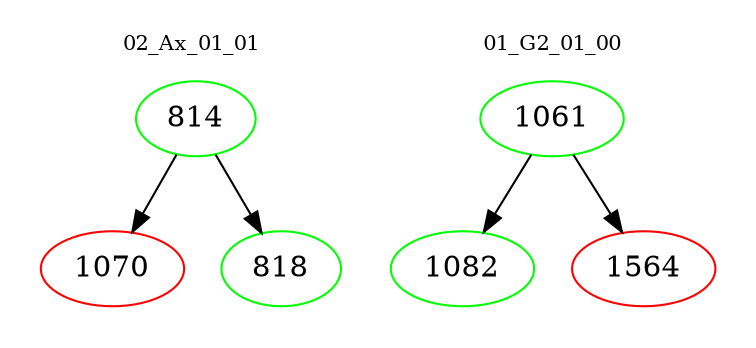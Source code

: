 digraph{
subgraph cluster_0 {
color = white
label = "02_Ax_01_01";
fontsize=10;
T0_814 [label="814", color="green"]
T0_814 -> T0_1070 [color="black"]
T0_1070 [label="1070", color="red"]
T0_814 -> T0_818 [color="black"]
T0_818 [label="818", color="green"]
}
subgraph cluster_1 {
color = white
label = "01_G2_01_00";
fontsize=10;
T1_1061 [label="1061", color="green"]
T1_1061 -> T1_1082 [color="black"]
T1_1082 [label="1082", color="green"]
T1_1061 -> T1_1564 [color="black"]
T1_1564 [label="1564", color="red"]
}
}
